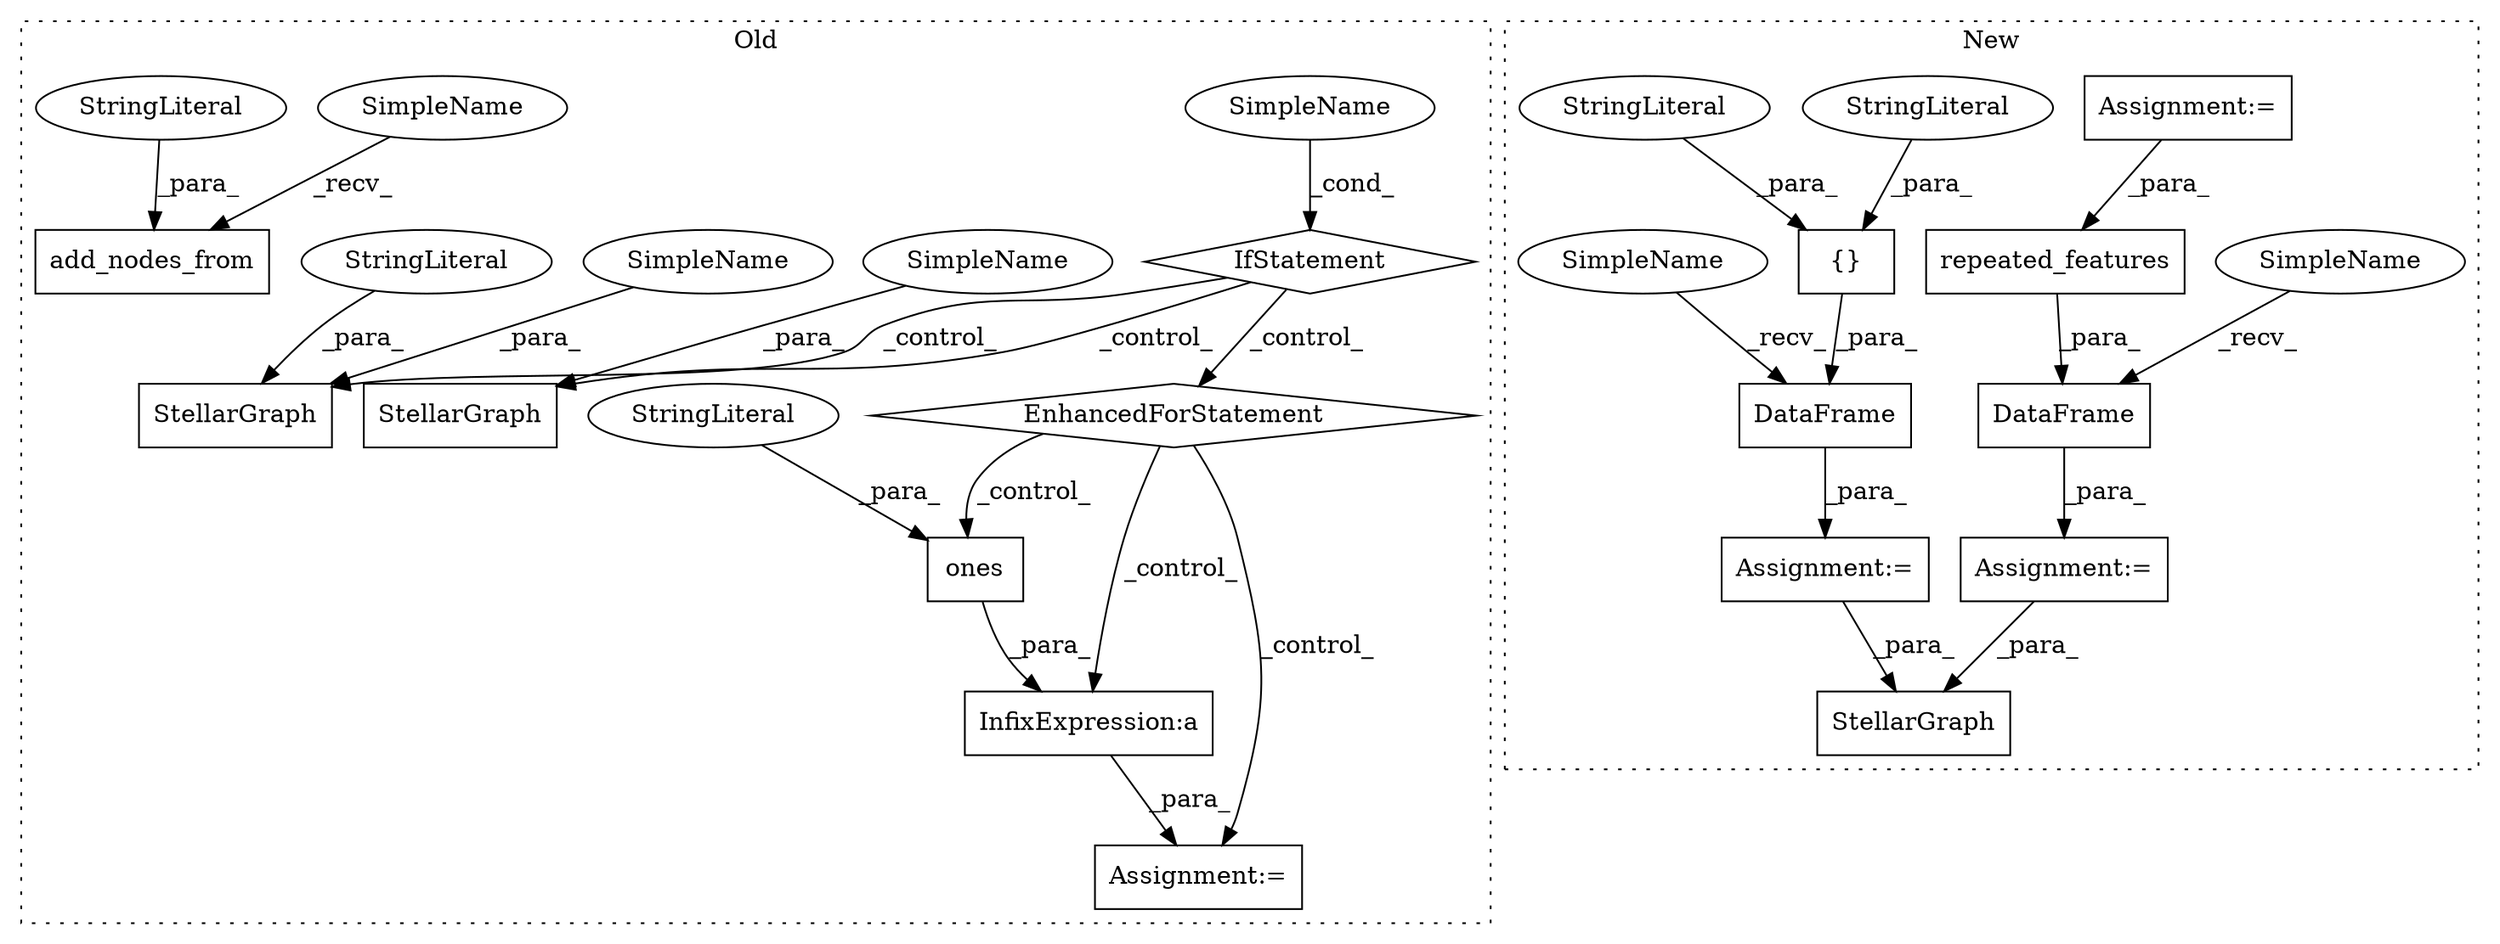 digraph G {
subgraph cluster0 {
1 [label="IfStatement" a="25" s="1502,1534" l="4,2" shape="diamond"];
3 [label="EnhancedForStatement" a="70" s="1544,1638" l="69,2" shape="diamond"];
4 [label="ones" a="32" s="1710,1745" l="5,1" shape="box"];
5 [label="InfixExpression:a" a="27" s="1701" l="3" shape="box"];
8 [label="SimpleName" a="42" s="" l="" shape="ellipse"];
12 [label="StringLiteral" a="45" s="1740" l="5" shape="ellipse"];
13 [label="Assignment:=" a="7" s="1693" l="1" shape="box"];
17 [label="StellarGraph" a="32" s="1814,1828" l="13,1" shape="box"];
18 [label="StellarGraph" a="32" s="1765,1789" l="13,1" shape="box"];
20 [label="StringLiteral" a="45" s="1780" l="9" shape="ellipse"];
21 [label="add_nodes_from" a="32" s="1295,1327" l="15,1" shape="box"];
22 [label="StringLiteral" a="45" s="1323" l="4" shape="ellipse"];
23 [label="SimpleName" a="42" s="1827" l="1" shape="ellipse"];
24 [label="SimpleName" a="42" s="1778" l="1" shape="ellipse"];
25 [label="SimpleName" a="42" s="1293" l="1" shape="ellipse"];
label = "Old";
style="dotted";
}
subgraph cluster1 {
2 [label="repeated_features" a="32" s="1534,1591" l="18,1" shape="box"];
6 [label="StellarGraph" a="32" s="1798,1822" l="13,1" shape="box"];
7 [label="{}" a="4" s="1759,1777" l="1,1" shape="box"];
9 [label="DataFrame" a="32" s="1524,1605" l="10,1" shape="box"];
10 [label="StringLiteral" a="45" s="1769" l="8" shape="ellipse"];
11 [label="StringLiteral" a="45" s="1760" l="8" shape="ellipse"];
14 [label="Assignment:=" a="7" s="1618" l="1" shape="box"];
15 [label="Assignment:=" a="7" s="1294" l="1" shape="box"];
16 [label="Assignment:=" a="7" s="1409" l="1" shape="box"];
19 [label="DataFrame" a="32" s="1638,1778" l="10,1" shape="box"];
26 [label="SimpleName" a="42" s="1631" l="6" shape="ellipse"];
27 [label="SimpleName" a="42" s="1517" l="6" shape="ellipse"];
label = "New";
style="dotted";
}
1 -> 3 [label="_control_"];
1 -> 17 [label="_control_"];
1 -> 18 [label="_control_"];
2 -> 9 [label="_para_"];
3 -> 5 [label="_control_"];
3 -> 13 [label="_control_"];
3 -> 4 [label="_control_"];
4 -> 5 [label="_para_"];
5 -> 13 [label="_para_"];
7 -> 19 [label="_para_"];
8 -> 1 [label="_cond_"];
9 -> 16 [label="_para_"];
10 -> 7 [label="_para_"];
11 -> 7 [label="_para_"];
12 -> 4 [label="_para_"];
14 -> 6 [label="_para_"];
15 -> 2 [label="_para_"];
16 -> 6 [label="_para_"];
19 -> 14 [label="_para_"];
20 -> 18 [label="_para_"];
22 -> 21 [label="_para_"];
23 -> 17 [label="_para_"];
24 -> 18 [label="_para_"];
25 -> 21 [label="_recv_"];
26 -> 19 [label="_recv_"];
27 -> 9 [label="_recv_"];
}